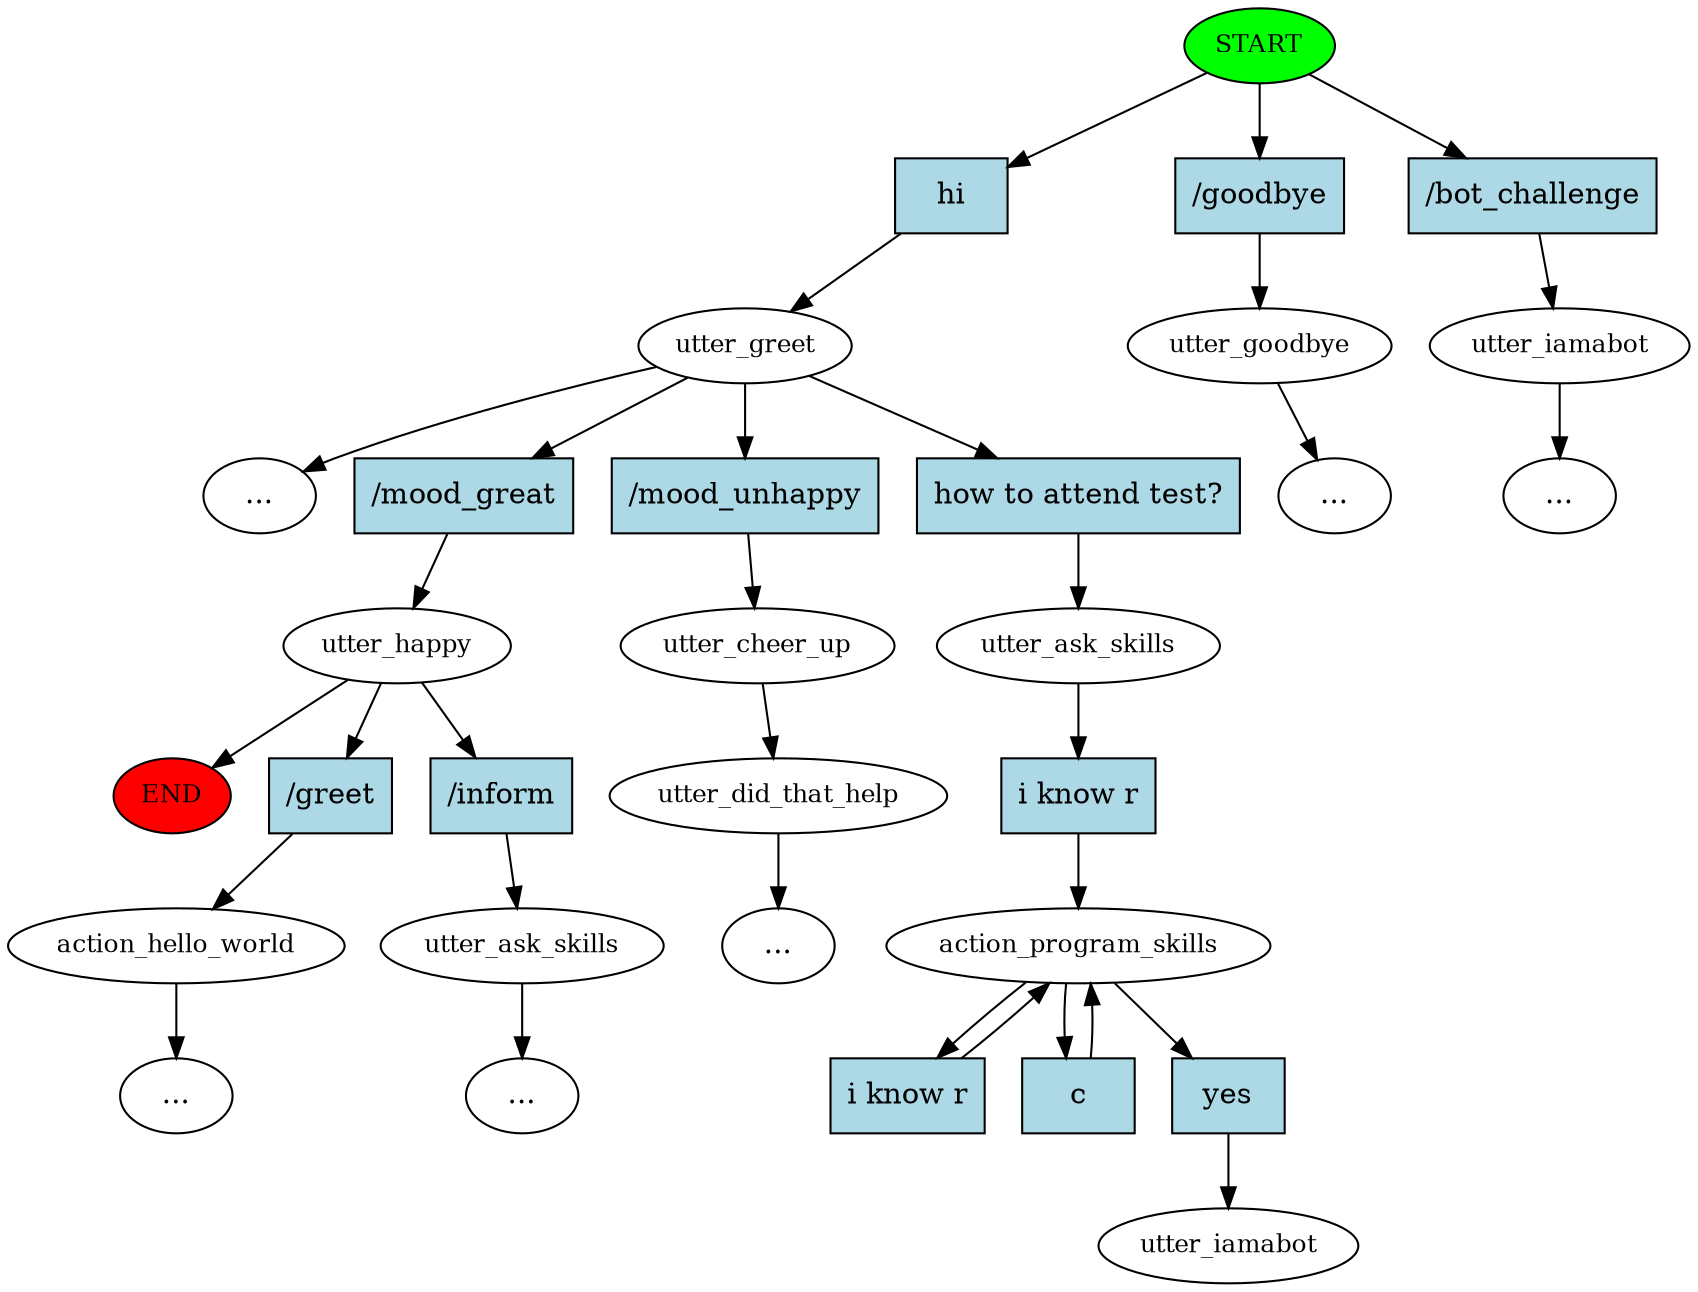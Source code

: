 digraph  {
0 [class="start active", fillcolor=green, fontsize=12, label=START, style=filled];
"-1" [class=end, fillcolor=red, fontsize=12, label=END, style=filled];
1 [class=active, fontsize=12, label=utter_greet];
2 [class="", fontsize=12, label=utter_happy];
4 [class="", fontsize=12, label=utter_cheer_up];
5 [class="", fontsize=12, label=utter_did_that_help];
"-4" [class=ellipsis, label="..."];
9 [class="", fontsize=12, label=utter_goodbye];
"-5" [class=ellipsis, label="..."];
10 [class="", fontsize=12, label=utter_iamabot];
"-6" [class=ellipsis, label="..."];
13 [class="", fontsize=12, label=action_hello_world];
"-7" [class=ellipsis, label="..."];
16 [class="", fontsize=12, label=utter_ask_skills];
"-9" [class=ellipsis, label="..."];
"-11" [class=ellipsis, label="..."];
25 [class=active, fontsize=12, label=utter_ask_skills];
26 [class=active, fontsize=12, label=action_program_skills];
39 [class="dashed active", fontsize=12, label=utter_iamabot];
40 [class="intent active", fillcolor=lightblue, label=hi, shape=rect, style=filled];
41 [class=intent, fillcolor=lightblue, label="/goodbye", shape=rect, style=filled];
42 [class=intent, fillcolor=lightblue, label="/bot_challenge", shape=rect, style=filled];
43 [class=intent, fillcolor=lightblue, label="/mood_great", shape=rect, style=filled];
44 [class=intent, fillcolor=lightblue, label="/mood_unhappy", shape=rect, style=filled];
45 [class="intent active", fillcolor=lightblue, label="how to attend test?", shape=rect, style=filled];
46 [class=intent, fillcolor=lightblue, label="/greet", shape=rect, style=filled];
47 [class=intent, fillcolor=lightblue, label="/inform", shape=rect, style=filled];
48 [class="intent active", fillcolor=lightblue, label="i know r", shape=rect, style=filled];
49 [class="intent active", fillcolor=lightblue, label="i know r", shape=rect, style=filled];
50 [class="intent active", fillcolor=lightblue, label=c, shape=rect, style=filled];
51 [class="intent active", fillcolor=lightblue, label=yes, shape=rect, style=filled];
0 -> 40  [class=active, key=0];
0 -> 41  [class="", key=0];
0 -> 42  [class="", key=0];
1 -> "-9"  [class="", key=NONE, label=""];
1 -> 43  [class="", key=0];
1 -> 44  [class="", key=0];
1 -> 45  [class=active, key=0];
2 -> "-1"  [class="", key=NONE, label=""];
2 -> 46  [class="", key=0];
2 -> 47  [class="", key=0];
4 -> 5  [class="", key=NONE, label=""];
5 -> "-4"  [class="", key=NONE, label=""];
9 -> "-5"  [class="", key=NONE, label=""];
10 -> "-6"  [class="", key=NONE, label=""];
13 -> "-7"  [class="", key=NONE, label=""];
16 -> "-11"  [class="", key=NONE, label=""];
25 -> 48  [class=active, key=0];
26 -> 49  [class=active, key=0];
26 -> 50  [class=active, key=0];
26 -> 51  [class=active, key=0];
40 -> 1  [class=active, key=0];
41 -> 9  [class="", key=0];
42 -> 10  [class="", key=0];
43 -> 2  [class="", key=0];
44 -> 4  [class="", key=0];
45 -> 25  [class=active, key=0];
46 -> 13  [class="", key=0];
47 -> 16  [class="", key=0];
48 -> 26  [class=active, key=0];
49 -> 26  [class=active, key=0];
50 -> 26  [class=active, key=0];
51 -> 39  [class=active, key=0];
}
